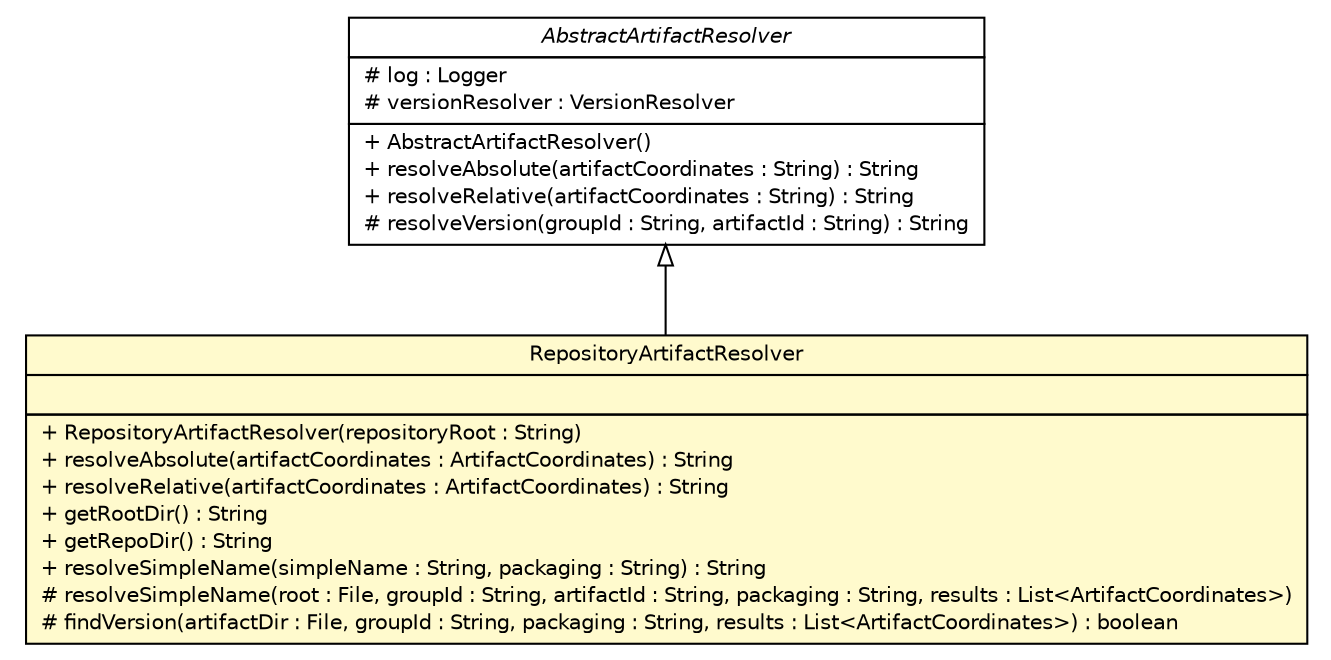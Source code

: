 #!/usr/local/bin/dot
#
# Class diagram 
# Generated by UMLGraph version R5_6 (http://www.umlgraph.org/)
#

digraph G {
	edge [fontname="Helvetica",fontsize=10,labelfontname="Helvetica",labelfontsize=10];
	node [fontname="Helvetica",fontsize=10,shape=plaintext];
	nodesep=0.25;
	ranksep=0.5;
	// sorcer.resolver.RepositoryArtifactResolver
	c269224 [label=<<table title="sorcer.resolver.RepositoryArtifactResolver" border="0" cellborder="1" cellspacing="0" cellpadding="2" port="p" bgcolor="lemonChiffon" href="./RepositoryArtifactResolver.html">
		<tr><td><table border="0" cellspacing="0" cellpadding="1">
<tr><td align="center" balign="center"> RepositoryArtifactResolver </td></tr>
		</table></td></tr>
		<tr><td><table border="0" cellspacing="0" cellpadding="1">
<tr><td align="left" balign="left">  </td></tr>
		</table></td></tr>
		<tr><td><table border="0" cellspacing="0" cellpadding="1">
<tr><td align="left" balign="left"> + RepositoryArtifactResolver(repositoryRoot : String) </td></tr>
<tr><td align="left" balign="left"> + resolveAbsolute(artifactCoordinates : ArtifactCoordinates) : String </td></tr>
<tr><td align="left" balign="left"> + resolveRelative(artifactCoordinates : ArtifactCoordinates) : String </td></tr>
<tr><td align="left" balign="left"> + getRootDir() : String </td></tr>
<tr><td align="left" balign="left"> + getRepoDir() : String </td></tr>
<tr><td align="left" balign="left"> + resolveSimpleName(simpleName : String, packaging : String) : String </td></tr>
<tr><td align="left" balign="left"> # resolveSimpleName(root : File, groupId : String, artifactId : String, packaging : String, results : List&lt;ArtifactCoordinates&gt;) </td></tr>
<tr><td align="left" balign="left"> # findVersion(artifactDir : File, groupId : String, packaging : String, results : List&lt;ArtifactCoordinates&gt;) : boolean </td></tr>
		</table></td></tr>
		</table>>, URL="./RepositoryArtifactResolver.html", fontname="Helvetica", fontcolor="black", fontsize=10.0];
	// sorcer.resolver.AbstractArtifactResolver
	c269228 [label=<<table title="sorcer.resolver.AbstractArtifactResolver" border="0" cellborder="1" cellspacing="0" cellpadding="2" port="p" href="./AbstractArtifactResolver.html">
		<tr><td><table border="0" cellspacing="0" cellpadding="1">
<tr><td align="center" balign="center"><font face="Helvetica-Oblique"> AbstractArtifactResolver </font></td></tr>
		</table></td></tr>
		<tr><td><table border="0" cellspacing="0" cellpadding="1">
<tr><td align="left" balign="left"> # log : Logger </td></tr>
<tr><td align="left" balign="left"> # versionResolver : VersionResolver </td></tr>
		</table></td></tr>
		<tr><td><table border="0" cellspacing="0" cellpadding="1">
<tr><td align="left" balign="left"> + AbstractArtifactResolver() </td></tr>
<tr><td align="left" balign="left"> + resolveAbsolute(artifactCoordinates : String) : String </td></tr>
<tr><td align="left" balign="left"> + resolveRelative(artifactCoordinates : String) : String </td></tr>
<tr><td align="left" balign="left"> # resolveVersion(groupId : String, artifactId : String) : String </td></tr>
		</table></td></tr>
		</table>>, URL="./AbstractArtifactResolver.html", fontname="Helvetica", fontcolor="black", fontsize=10.0];
	//sorcer.resolver.RepositoryArtifactResolver extends sorcer.resolver.AbstractArtifactResolver
	c269228:p -> c269224:p [dir=back,arrowtail=empty];
}

